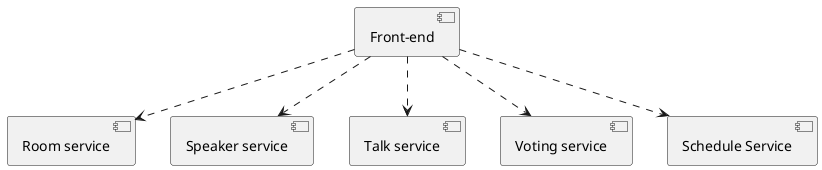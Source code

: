 @startuml

node [Room service] as sroom
node [Speaker service] as sspeaker
node [Talk service] as stalk
node [Voting service] as svoting
node [Schedule Service] as sschedule
node [Front-end] as frontend

frontend ..> sroom
[frontend] ..> sspeaker
[frontend] ..> stalk
[frontend] ..> sschedule
[frontend] ..> svoting

@enduml
